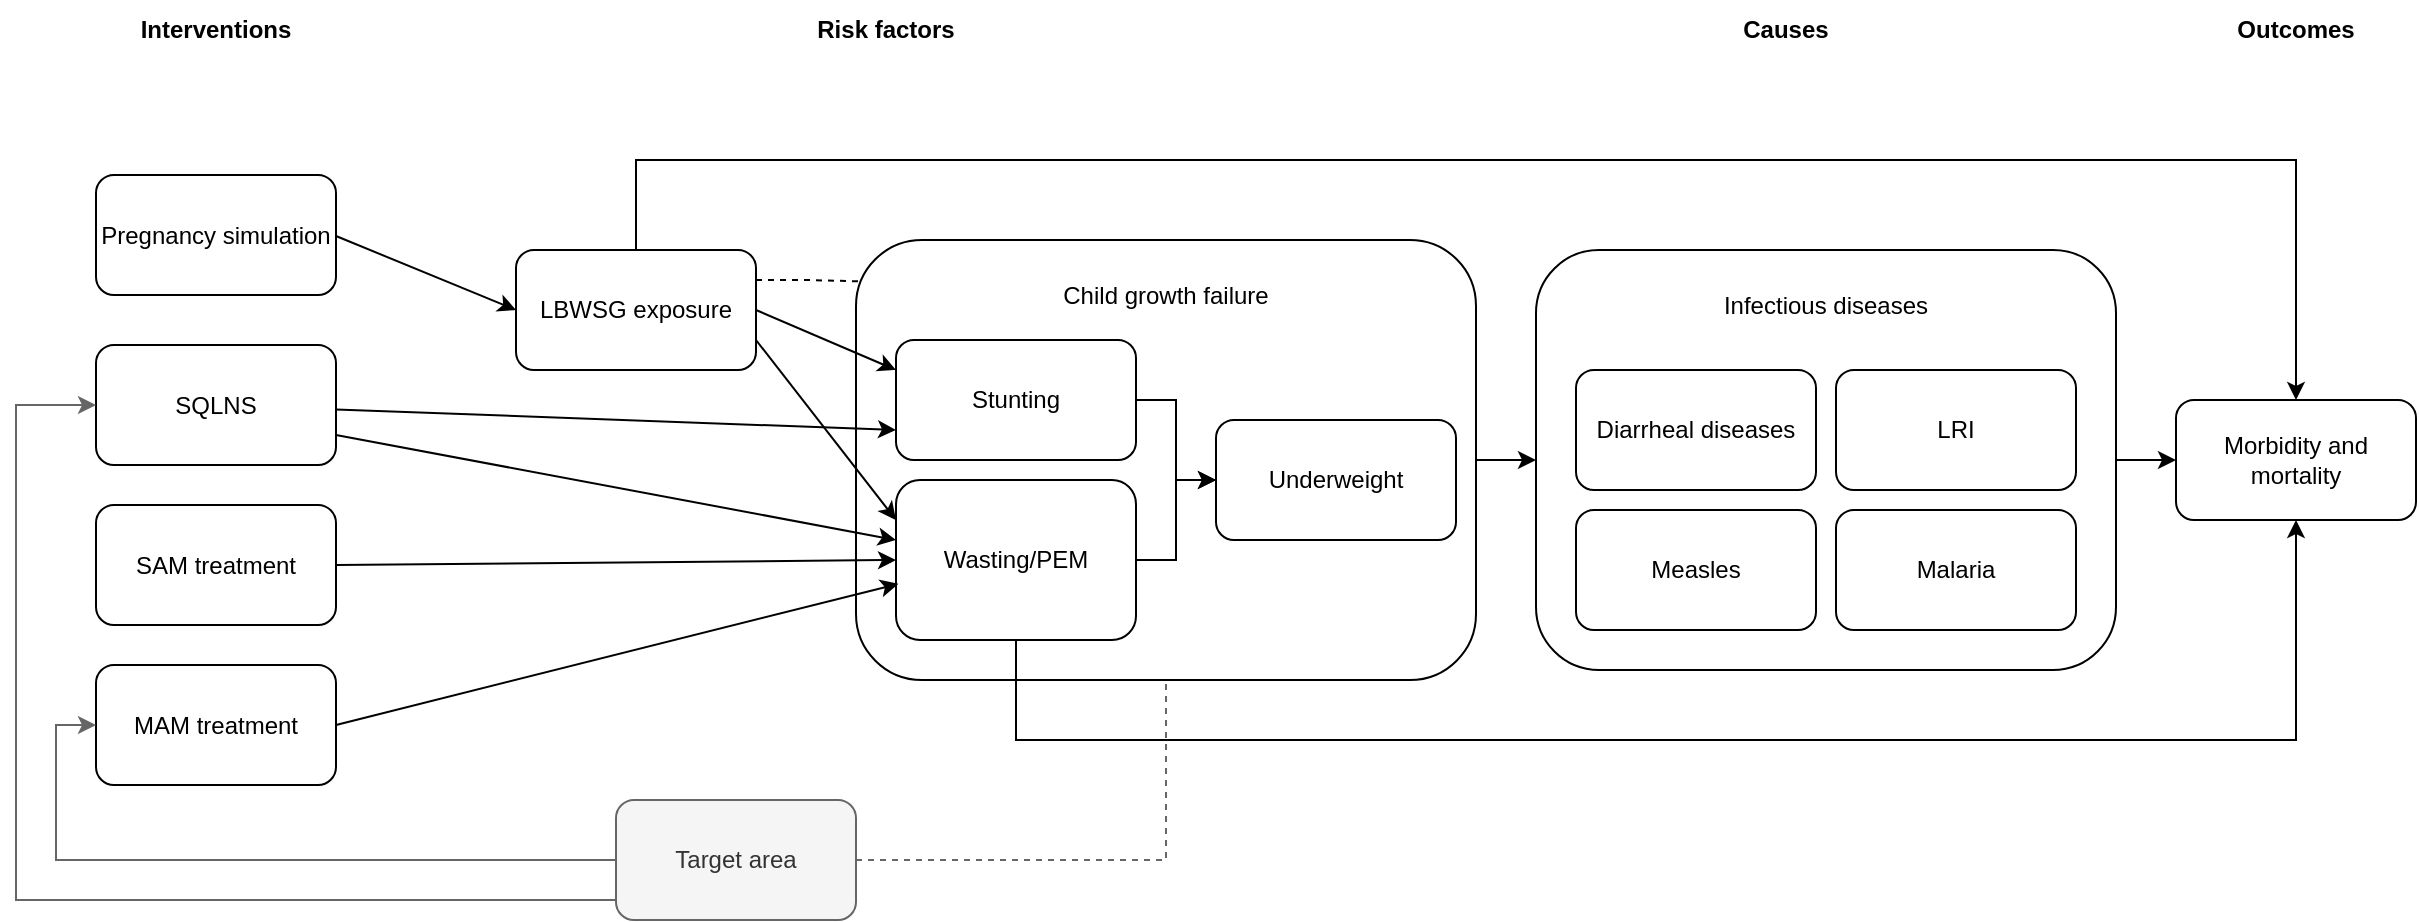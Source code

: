<mxfile version="21.3.8" type="device">
  <diagram name="Page-1" id="4SMN1_fh-NqzXnlKV4R9">
    <mxGraphModel dx="2294" dy="1922" grid="1" gridSize="10" guides="1" tooltips="1" connect="1" arrows="1" fold="1" page="1" pageScale="1" pageWidth="850" pageHeight="1100" math="0" shadow="0">
      <root>
        <mxCell id="0" />
        <mxCell id="1" parent="0" />
        <mxCell id="C-Uqjv5LbJ8WhraiU_b0-32" style="edgeStyle=orthogonalEdgeStyle;rounded=0;orthogonalLoop=1;jettySize=auto;html=1;entryX=0;entryY=0.5;entryDx=0;entryDy=0;" edge="1" parent="1" source="C-Uqjv5LbJ8WhraiU_b0-11" target="C-Uqjv5LbJ8WhraiU_b0-16">
          <mxGeometry relative="1" as="geometry" />
        </mxCell>
        <mxCell id="C-Uqjv5LbJ8WhraiU_b0-11" value="&lt;br&gt;Child growth failure" style="rounded=1;whiteSpace=wrap;html=1;horizontal=1;verticalAlign=top;" vertex="1" parent="1">
          <mxGeometry x="340" y="70" width="310" height="220" as="geometry" />
        </mxCell>
        <mxCell id="C-Uqjv5LbJ8WhraiU_b0-8" style="rounded=0;orthogonalLoop=1;jettySize=auto;html=1;entryX=0;entryY=0.25;entryDx=0;entryDy=0;exitX=1;exitY=0.75;exitDx=0;exitDy=0;" edge="1" parent="1" source="C-Uqjv5LbJ8WhraiU_b0-1" target="C-Uqjv5LbJ8WhraiU_b0-3">
          <mxGeometry relative="1" as="geometry" />
        </mxCell>
        <mxCell id="C-Uqjv5LbJ8WhraiU_b0-29" style="rounded=0;orthogonalLoop=1;jettySize=auto;html=1;entryX=0;entryY=0.25;entryDx=0;entryDy=0;" edge="1" parent="1" target="C-Uqjv5LbJ8WhraiU_b0-2">
          <mxGeometry relative="1" as="geometry">
            <mxPoint x="290" y="105" as="sourcePoint" />
          </mxGeometry>
        </mxCell>
        <mxCell id="C-Uqjv5LbJ8WhraiU_b0-35" style="edgeStyle=orthogonalEdgeStyle;rounded=0;orthogonalLoop=1;jettySize=auto;html=1;entryX=0.5;entryY=0;entryDx=0;entryDy=0;" edge="1" parent="1" source="C-Uqjv5LbJ8WhraiU_b0-1" target="C-Uqjv5LbJ8WhraiU_b0-33">
          <mxGeometry relative="1" as="geometry">
            <Array as="points">
              <mxPoint x="230" y="30" />
              <mxPoint x="1060" y="30" />
            </Array>
          </mxGeometry>
        </mxCell>
        <mxCell id="C-Uqjv5LbJ8WhraiU_b0-48" style="edgeStyle=orthogonalEdgeStyle;rounded=0;orthogonalLoop=1;jettySize=auto;html=1;exitX=1;exitY=0.25;exitDx=0;exitDy=0;entryX=0.008;entryY=0.094;entryDx=0;entryDy=0;entryPerimeter=0;dashed=1;endArrow=none;endFill=0;" edge="1" parent="1" source="C-Uqjv5LbJ8WhraiU_b0-1" target="C-Uqjv5LbJ8WhraiU_b0-11">
          <mxGeometry relative="1" as="geometry" />
        </mxCell>
        <mxCell id="C-Uqjv5LbJ8WhraiU_b0-1" value="LBWSG exposure" style="rounded=1;whiteSpace=wrap;html=1;" vertex="1" parent="1">
          <mxGeometry x="170" y="75" width="120" height="60" as="geometry" />
        </mxCell>
        <mxCell id="C-Uqjv5LbJ8WhraiU_b0-10" style="edgeStyle=orthogonalEdgeStyle;rounded=0;orthogonalLoop=1;jettySize=auto;html=1;entryX=0;entryY=0.5;entryDx=0;entryDy=0;" edge="1" parent="1" source="C-Uqjv5LbJ8WhraiU_b0-2" target="C-Uqjv5LbJ8WhraiU_b0-4">
          <mxGeometry relative="1" as="geometry" />
        </mxCell>
        <mxCell id="C-Uqjv5LbJ8WhraiU_b0-2" value="Stunting" style="rounded=1;whiteSpace=wrap;html=1;" vertex="1" parent="1">
          <mxGeometry x="360" y="120" width="120" height="60" as="geometry" />
        </mxCell>
        <mxCell id="C-Uqjv5LbJ8WhraiU_b0-9" value="" style="edgeStyle=orthogonalEdgeStyle;rounded=0;orthogonalLoop=1;jettySize=auto;html=1;" edge="1" parent="1" source="C-Uqjv5LbJ8WhraiU_b0-3" target="C-Uqjv5LbJ8WhraiU_b0-4">
          <mxGeometry relative="1" as="geometry" />
        </mxCell>
        <mxCell id="C-Uqjv5LbJ8WhraiU_b0-36" style="edgeStyle=orthogonalEdgeStyle;rounded=0;orthogonalLoop=1;jettySize=auto;html=1;entryX=0.5;entryY=1;entryDx=0;entryDy=0;" edge="1" parent="1" source="C-Uqjv5LbJ8WhraiU_b0-3" target="C-Uqjv5LbJ8WhraiU_b0-33">
          <mxGeometry relative="1" as="geometry">
            <Array as="points">
              <mxPoint x="420" y="320" />
              <mxPoint x="1060" y="320" />
            </Array>
          </mxGeometry>
        </mxCell>
        <mxCell id="C-Uqjv5LbJ8WhraiU_b0-3" value="Wasting/PEM" style="rounded=1;whiteSpace=wrap;html=1;" vertex="1" parent="1">
          <mxGeometry x="360" y="190" width="120" height="80" as="geometry" />
        </mxCell>
        <mxCell id="C-Uqjv5LbJ8WhraiU_b0-4" value="Underweight" style="rounded=1;whiteSpace=wrap;html=1;" vertex="1" parent="1">
          <mxGeometry x="520" y="160" width="120" height="60" as="geometry" />
        </mxCell>
        <mxCell id="C-Uqjv5LbJ8WhraiU_b0-37" value="" style="rounded=0;orthogonalLoop=1;jettySize=auto;html=1;entryX=0;entryY=0.5;entryDx=0;entryDy=0;" edge="1" parent="1" target="C-Uqjv5LbJ8WhraiU_b0-1">
          <mxGeometry relative="1" as="geometry">
            <mxPoint x="80" y="68" as="sourcePoint" />
          </mxGeometry>
        </mxCell>
        <mxCell id="C-Uqjv5LbJ8WhraiU_b0-5" value="Pregnancy simulation" style="rounded=1;whiteSpace=wrap;html=1;" vertex="1" parent="1">
          <mxGeometry x="-40" y="37.5" width="120" height="60" as="geometry" />
        </mxCell>
        <mxCell id="C-Uqjv5LbJ8WhraiU_b0-24" style="rounded=0;orthogonalLoop=1;jettySize=auto;html=1;entryX=0;entryY=0.5;entryDx=0;entryDy=0;exitX=1;exitY=0.5;exitDx=0;exitDy=0;" edge="1" parent="1" source="C-Uqjv5LbJ8WhraiU_b0-21" target="C-Uqjv5LbJ8WhraiU_b0-3">
          <mxGeometry relative="1" as="geometry" />
        </mxCell>
        <mxCell id="C-Uqjv5LbJ8WhraiU_b0-21" value="SAM treatment" style="rounded=1;whiteSpace=wrap;html=1;" vertex="1" parent="1">
          <mxGeometry x="-40" y="202.5" width="120" height="60" as="geometry" />
        </mxCell>
        <mxCell id="C-Uqjv5LbJ8WhraiU_b0-25" style="rounded=0;orthogonalLoop=1;jettySize=auto;html=1;entryX=0.01;entryY=0.649;entryDx=0;entryDy=0;entryPerimeter=0;exitX=1;exitY=0.5;exitDx=0;exitDy=0;" edge="1" parent="1" source="C-Uqjv5LbJ8WhraiU_b0-23" target="C-Uqjv5LbJ8WhraiU_b0-3">
          <mxGeometry relative="1" as="geometry" />
        </mxCell>
        <mxCell id="C-Uqjv5LbJ8WhraiU_b0-23" value="MAM treatment" style="rounded=1;whiteSpace=wrap;html=1;" vertex="1" parent="1">
          <mxGeometry x="-40" y="282.5" width="120" height="60" as="geometry" />
        </mxCell>
        <mxCell id="C-Uqjv5LbJ8WhraiU_b0-27" style="rounded=0;orthogonalLoop=1;jettySize=auto;html=1;entryX=0;entryY=0.75;entryDx=0;entryDy=0;" edge="1" parent="1" source="C-Uqjv5LbJ8WhraiU_b0-26" target="C-Uqjv5LbJ8WhraiU_b0-2">
          <mxGeometry relative="1" as="geometry" />
        </mxCell>
        <mxCell id="C-Uqjv5LbJ8WhraiU_b0-28" style="rounded=0;orthogonalLoop=1;jettySize=auto;html=1;exitX=1;exitY=0.75;exitDx=0;exitDy=0;" edge="1" parent="1" source="C-Uqjv5LbJ8WhraiU_b0-26">
          <mxGeometry relative="1" as="geometry">
            <mxPoint x="360" y="220" as="targetPoint" />
          </mxGeometry>
        </mxCell>
        <mxCell id="C-Uqjv5LbJ8WhraiU_b0-26" value="SQLNS" style="rounded=1;whiteSpace=wrap;html=1;" vertex="1" parent="1">
          <mxGeometry x="-40" y="122.5" width="120" height="60" as="geometry" />
        </mxCell>
        <mxCell id="C-Uqjv5LbJ8WhraiU_b0-31" value="" style="group" vertex="1" connectable="0" parent="1">
          <mxGeometry x="680" y="75" width="290" height="210" as="geometry" />
        </mxCell>
        <mxCell id="C-Uqjv5LbJ8WhraiU_b0-16" value="&lt;br&gt;Infectious diseases" style="rounded=1;whiteSpace=wrap;html=1;horizontal=1;verticalAlign=top;" vertex="1" parent="C-Uqjv5LbJ8WhraiU_b0-31">
          <mxGeometry width="290" height="210" as="geometry" />
        </mxCell>
        <mxCell id="C-Uqjv5LbJ8WhraiU_b0-12" value="Diarrheal diseases" style="rounded=1;whiteSpace=wrap;html=1;" vertex="1" parent="C-Uqjv5LbJ8WhraiU_b0-31">
          <mxGeometry x="20" y="60" width="120" height="60" as="geometry" />
        </mxCell>
        <mxCell id="C-Uqjv5LbJ8WhraiU_b0-13" value="LRI" style="rounded=1;whiteSpace=wrap;html=1;" vertex="1" parent="C-Uqjv5LbJ8WhraiU_b0-31">
          <mxGeometry x="150" y="60" width="120" height="60" as="geometry" />
        </mxCell>
        <mxCell id="C-Uqjv5LbJ8WhraiU_b0-14" value="Measles" style="rounded=1;whiteSpace=wrap;html=1;" vertex="1" parent="C-Uqjv5LbJ8WhraiU_b0-31">
          <mxGeometry x="20" y="130" width="120" height="60" as="geometry" />
        </mxCell>
        <mxCell id="C-Uqjv5LbJ8WhraiU_b0-15" value="Malaria" style="rounded=1;whiteSpace=wrap;html=1;" vertex="1" parent="C-Uqjv5LbJ8WhraiU_b0-31">
          <mxGeometry x="150" y="130" width="120" height="60" as="geometry" />
        </mxCell>
        <mxCell id="C-Uqjv5LbJ8WhraiU_b0-33" value="Morbidity and mortality" style="rounded=1;whiteSpace=wrap;html=1;" vertex="1" parent="1">
          <mxGeometry x="1000" y="150" width="120" height="60" as="geometry" />
        </mxCell>
        <mxCell id="C-Uqjv5LbJ8WhraiU_b0-34" style="edgeStyle=orthogonalEdgeStyle;rounded=0;orthogonalLoop=1;jettySize=auto;html=1;entryX=0;entryY=0.5;entryDx=0;entryDy=0;" edge="1" parent="1" source="C-Uqjv5LbJ8WhraiU_b0-16" target="C-Uqjv5LbJ8WhraiU_b0-33">
          <mxGeometry relative="1" as="geometry" />
        </mxCell>
        <mxCell id="C-Uqjv5LbJ8WhraiU_b0-39" value="&lt;b&gt;Interventions&lt;/b&gt;" style="text;html=1;strokeColor=none;fillColor=none;align=center;verticalAlign=middle;whiteSpace=wrap;rounded=0;" vertex="1" parent="1">
          <mxGeometry x="-10" y="-50" width="60" height="30" as="geometry" />
        </mxCell>
        <mxCell id="C-Uqjv5LbJ8WhraiU_b0-40" value="&lt;b&gt;Risk factors&lt;/b&gt;" style="text;html=1;strokeColor=none;fillColor=none;align=center;verticalAlign=middle;whiteSpace=wrap;rounded=0;" vertex="1" parent="1">
          <mxGeometry x="310" y="-50" width="90" height="30" as="geometry" />
        </mxCell>
        <mxCell id="C-Uqjv5LbJ8WhraiU_b0-41" value="&lt;b&gt;Causes&lt;/b&gt;" style="text;html=1;strokeColor=none;fillColor=none;align=center;verticalAlign=middle;whiteSpace=wrap;rounded=0;" vertex="1" parent="1">
          <mxGeometry x="760" y="-50" width="90" height="30" as="geometry" />
        </mxCell>
        <mxCell id="C-Uqjv5LbJ8WhraiU_b0-42" value="&lt;b&gt;Outcomes&lt;/b&gt;" style="text;html=1;strokeColor=none;fillColor=none;align=center;verticalAlign=middle;whiteSpace=wrap;rounded=0;" vertex="1" parent="1">
          <mxGeometry x="1015" y="-50" width="90" height="30" as="geometry" />
        </mxCell>
        <mxCell id="C-Uqjv5LbJ8WhraiU_b0-45" style="edgeStyle=orthogonalEdgeStyle;rounded=0;orthogonalLoop=1;jettySize=auto;html=1;entryX=0.5;entryY=1;entryDx=0;entryDy=0;fillColor=#f5f5f5;strokeColor=#666666;dashed=1;endArrow=none;endFill=0;" edge="1" parent="1" source="C-Uqjv5LbJ8WhraiU_b0-44" target="C-Uqjv5LbJ8WhraiU_b0-11">
          <mxGeometry relative="1" as="geometry">
            <Array as="points">
              <mxPoint x="495" y="380" />
            </Array>
          </mxGeometry>
        </mxCell>
        <mxCell id="C-Uqjv5LbJ8WhraiU_b0-46" style="edgeStyle=orthogonalEdgeStyle;rounded=0;orthogonalLoop=1;jettySize=auto;html=1;entryX=0;entryY=0.5;entryDx=0;entryDy=0;exitX=0;exitY=0.75;exitDx=0;exitDy=0;fillColor=#f5f5f5;strokeColor=#666666;" edge="1" parent="1" source="C-Uqjv5LbJ8WhraiU_b0-44" target="C-Uqjv5LbJ8WhraiU_b0-26">
          <mxGeometry relative="1" as="geometry">
            <Array as="points">
              <mxPoint x="220" y="400" />
              <mxPoint x="-80" y="400" />
              <mxPoint x="-80" y="153" />
            </Array>
          </mxGeometry>
        </mxCell>
        <mxCell id="C-Uqjv5LbJ8WhraiU_b0-47" style="edgeStyle=orthogonalEdgeStyle;rounded=0;orthogonalLoop=1;jettySize=auto;html=1;entryX=0;entryY=0.5;entryDx=0;entryDy=0;fillColor=#f5f5f5;strokeColor=#666666;" edge="1" parent="1" source="C-Uqjv5LbJ8WhraiU_b0-44" target="C-Uqjv5LbJ8WhraiU_b0-23">
          <mxGeometry relative="1" as="geometry" />
        </mxCell>
        <mxCell id="C-Uqjv5LbJ8WhraiU_b0-44" value="Target area" style="rounded=1;whiteSpace=wrap;html=1;fillColor=#f5f5f5;fontColor=#333333;strokeColor=#666666;" vertex="1" parent="1">
          <mxGeometry x="220" y="350" width="120" height="60" as="geometry" />
        </mxCell>
      </root>
    </mxGraphModel>
  </diagram>
</mxfile>
